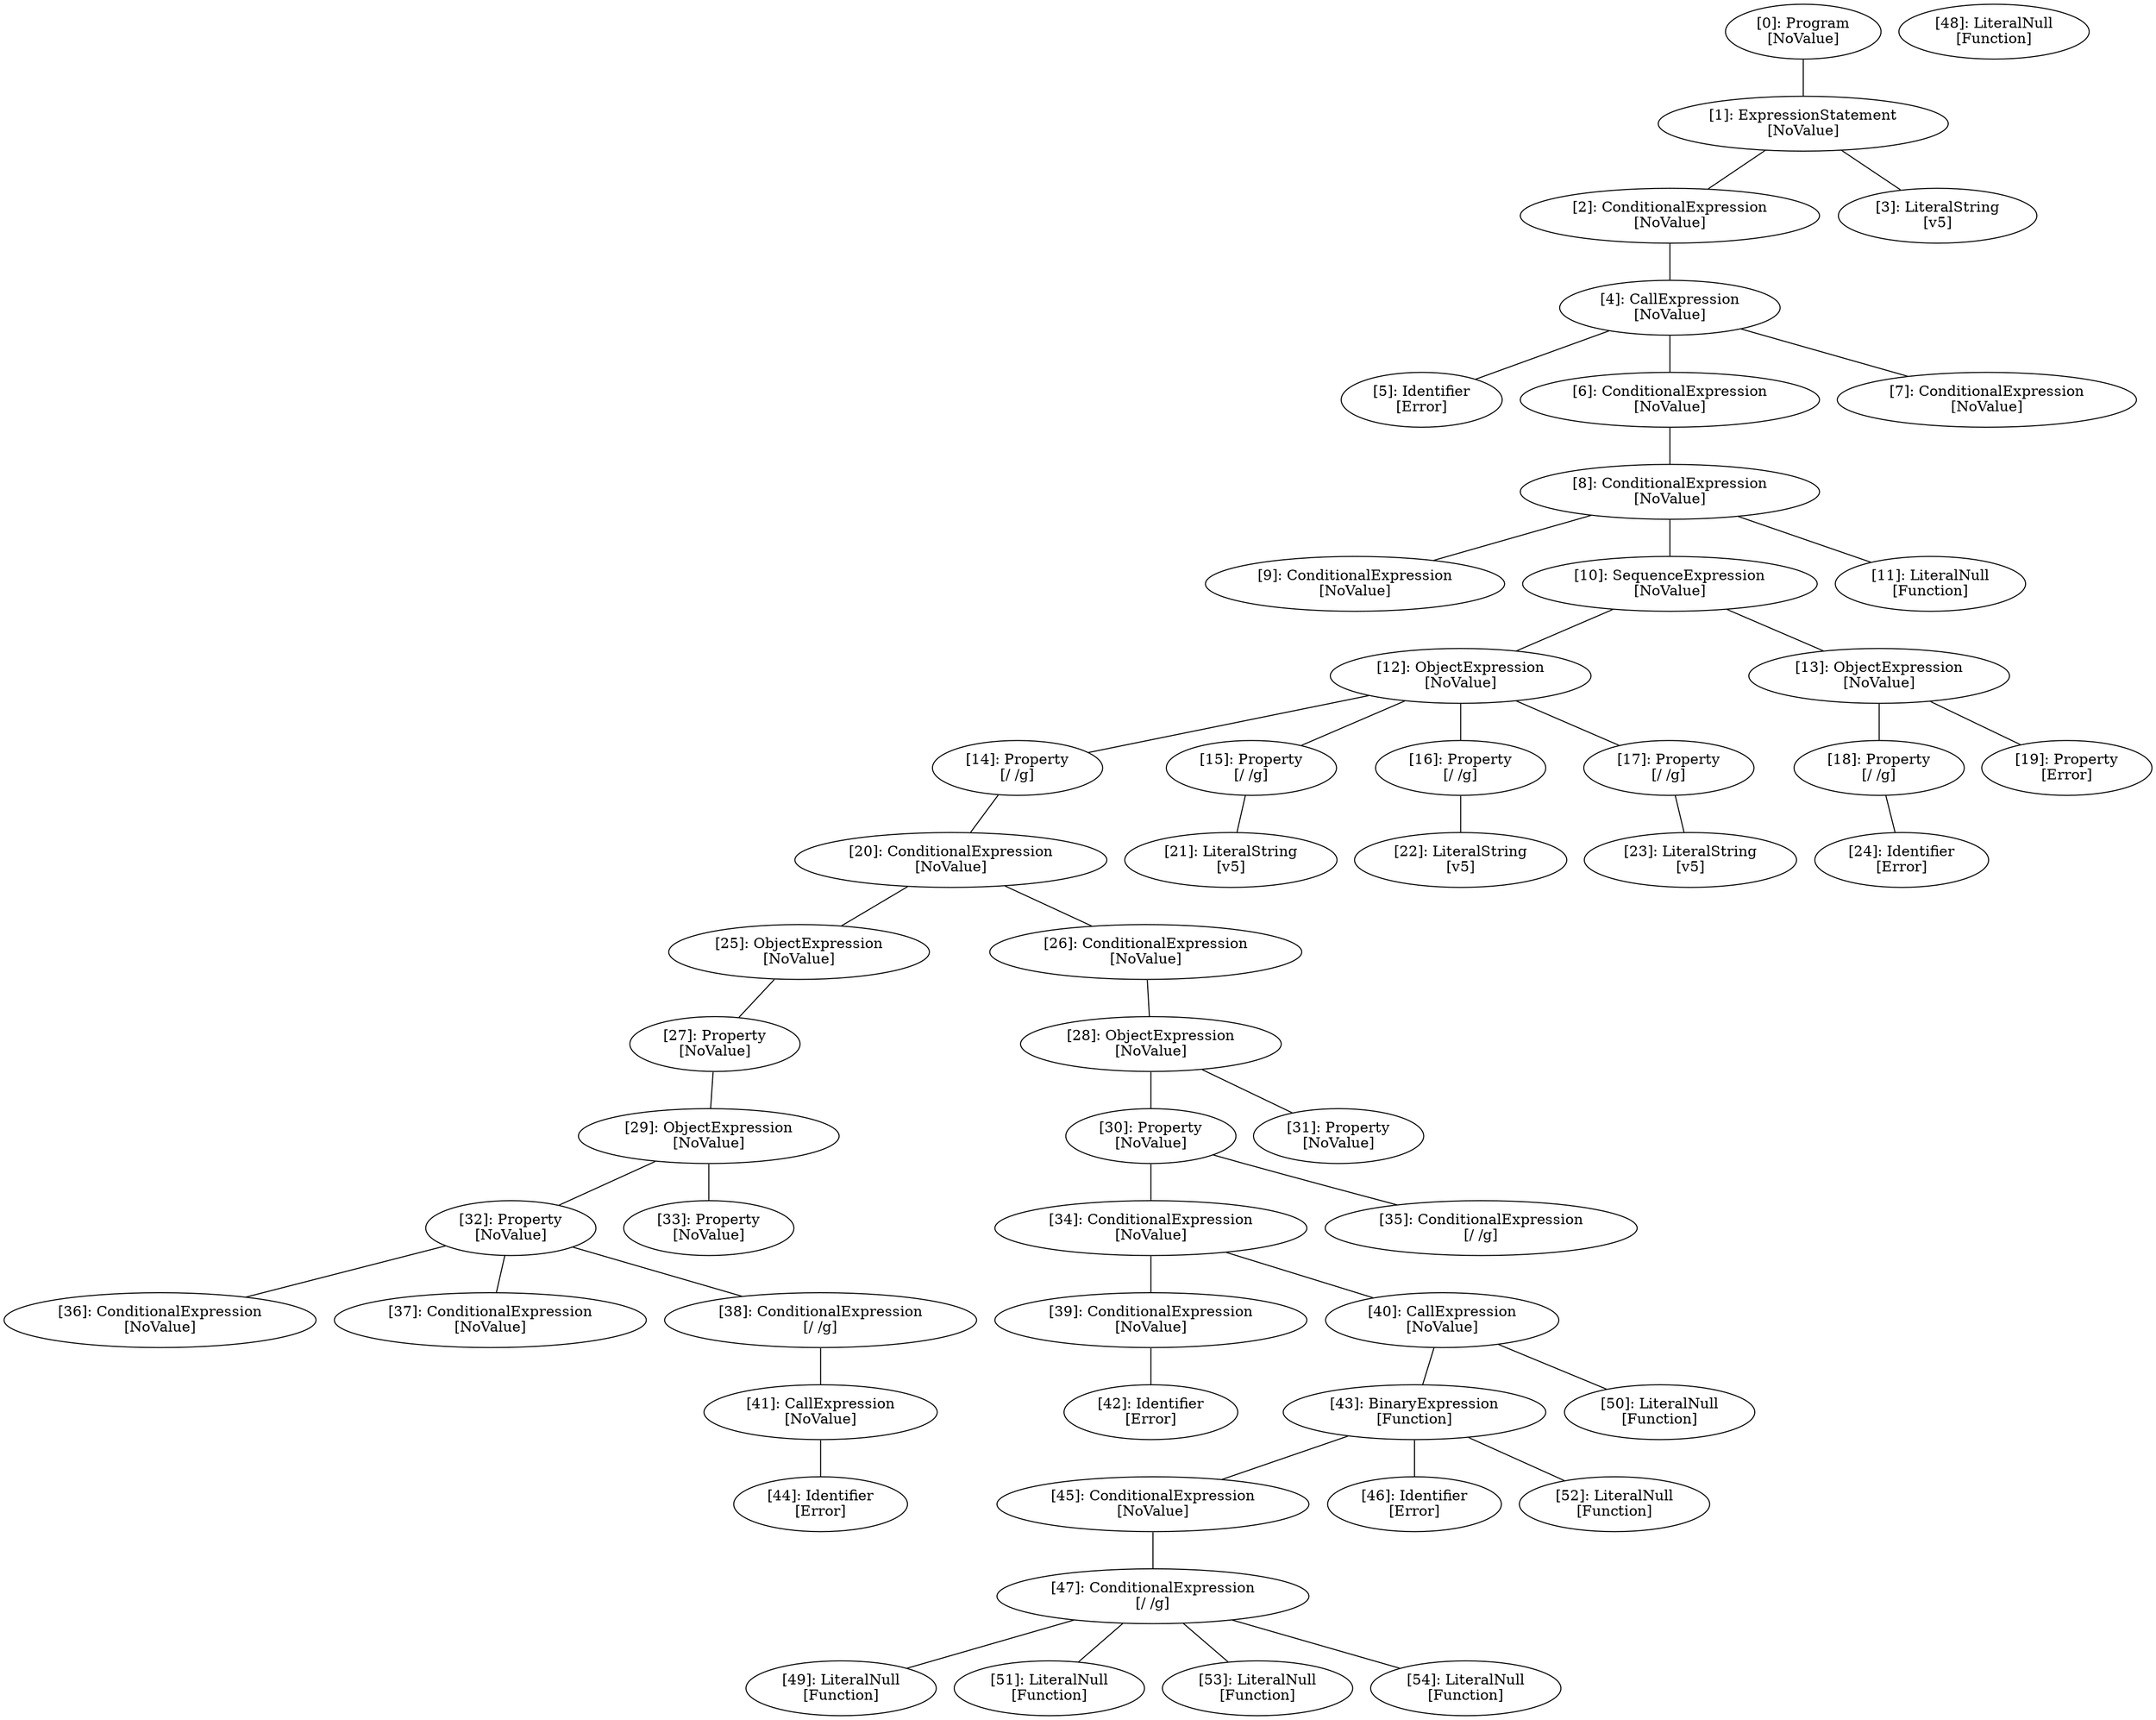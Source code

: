 // Result
graph {
	0 [label="[0]: Program
[NoValue]"]
	1 [label="[1]: ExpressionStatement
[NoValue]"]
	2 [label="[2]: ConditionalExpression
[NoValue]"]
	3 [label="[3]: LiteralString
[v5]"]
	4 [label="[4]: CallExpression
[NoValue]"]
	5 [label="[5]: Identifier
[Error]"]
	6 [label="[6]: ConditionalExpression
[NoValue]"]
	7 [label="[7]: ConditionalExpression
[NoValue]"]
	8 [label="[8]: ConditionalExpression
[NoValue]"]
	9 [label="[9]: ConditionalExpression
[NoValue]"]
	10 [label="[10]: SequenceExpression
[NoValue]"]
	11 [label="[11]: LiteralNull
[Function]"]
	12 [label="[12]: ObjectExpression
[NoValue]"]
	13 [label="[13]: ObjectExpression
[NoValue]"]
	14 [label="[14]: Property
[/ /g]"]
	15 [label="[15]: Property
[/ /g]"]
	16 [label="[16]: Property
[/ /g]"]
	17 [label="[17]: Property
[/ /g]"]
	18 [label="[18]: Property
[/ /g]"]
	19 [label="[19]: Property
[Error]"]
	20 [label="[20]: ConditionalExpression
[NoValue]"]
	21 [label="[21]: LiteralString
[v5]"]
	22 [label="[22]: LiteralString
[v5]"]
	23 [label="[23]: LiteralString
[v5]"]
	24 [label="[24]: Identifier
[Error]"]
	25 [label="[25]: ObjectExpression
[NoValue]"]
	26 [label="[26]: ConditionalExpression
[NoValue]"]
	27 [label="[27]: Property
[NoValue]"]
	28 [label="[28]: ObjectExpression
[NoValue]"]
	29 [label="[29]: ObjectExpression
[NoValue]"]
	30 [label="[30]: Property
[NoValue]"]
	31 [label="[31]: Property
[NoValue]"]
	32 [label="[32]: Property
[NoValue]"]
	33 [label="[33]: Property
[NoValue]"]
	34 [label="[34]: ConditionalExpression
[NoValue]"]
	35 [label="[35]: ConditionalExpression
[/ /g]"]
	36 [label="[36]: ConditionalExpression
[NoValue]"]
	37 [label="[37]: ConditionalExpression
[NoValue]"]
	38 [label="[38]: ConditionalExpression
[/ /g]"]
	39 [label="[39]: ConditionalExpression
[NoValue]"]
	40 [label="[40]: CallExpression
[NoValue]"]
	41 [label="[41]: CallExpression
[NoValue]"]
	42 [label="[42]: Identifier
[Error]"]
	43 [label="[43]: BinaryExpression
[Function]"]
	44 [label="[44]: Identifier
[Error]"]
	45 [label="[45]: ConditionalExpression
[NoValue]"]
	46 [label="[46]: Identifier
[Error]"]
	47 [label="[47]: ConditionalExpression
[/ /g]"]
	48 [label="[48]: LiteralNull
[Function]"]
	49 [label="[49]: LiteralNull
[Function]"]
	50 [label="[50]: LiteralNull
[Function]"]
	51 [label="[51]: LiteralNull
[Function]"]
	52 [label="[52]: LiteralNull
[Function]"]
	53 [label="[53]: LiteralNull
[Function]"]
	54 [label="[54]: LiteralNull
[Function]"]
	0 -- 1
	1 -- 2
	1 -- 3
	2 -- 4
	4 -- 5
	4 -- 6
	4 -- 7
	6 -- 8
	8 -- 9
	8 -- 10
	8 -- 11
	10 -- 12
	10 -- 13
	12 -- 14
	12 -- 15
	12 -- 16
	12 -- 17
	13 -- 18
	13 -- 19
	14 -- 20
	15 -- 21
	16 -- 22
	17 -- 23
	18 -- 24
	20 -- 25
	20 -- 26
	25 -- 27
	26 -- 28
	27 -- 29
	28 -- 30
	28 -- 31
	29 -- 32
	29 -- 33
	30 -- 34
	30 -- 35
	32 -- 36
	32 -- 37
	32 -- 38
	34 -- 39
	34 -- 40
	38 -- 41
	39 -- 42
	40 -- 43
	40 -- 50
	41 -- 44
	43 -- 45
	43 -- 46
	43 -- 52
	45 -- 47
	47 -- 49
	47 -- 51
	47 -- 53
	47 -- 54
}
